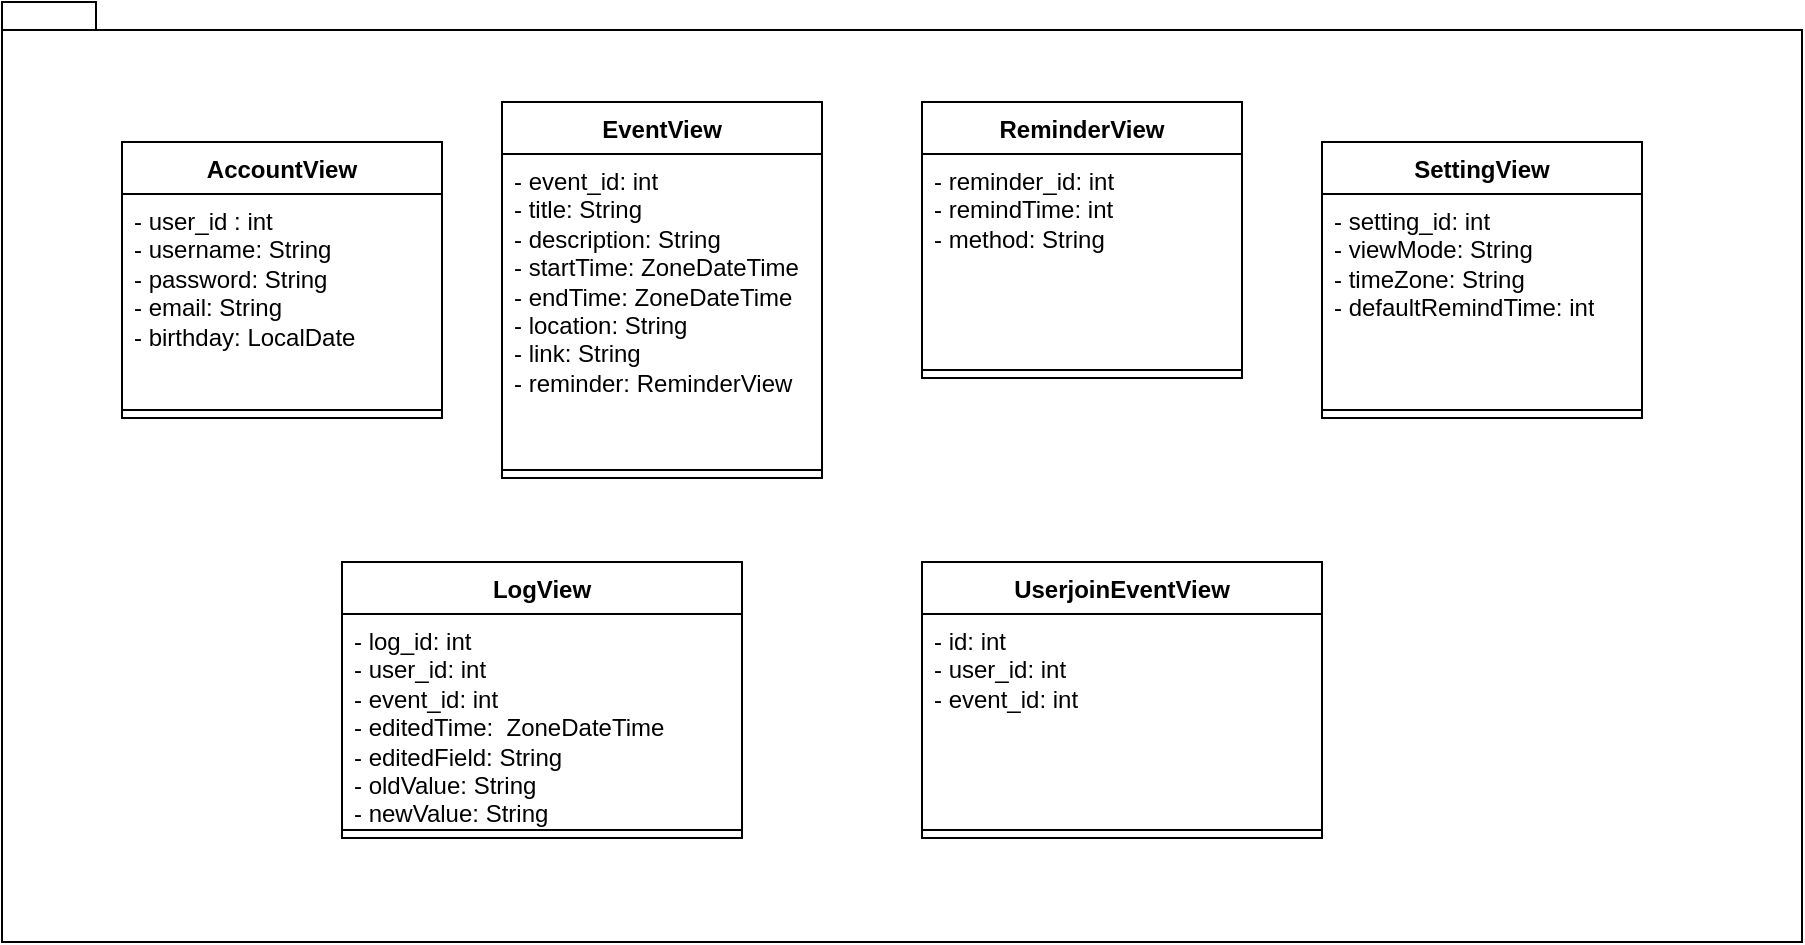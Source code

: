 <mxfile version="27.0.9">
  <diagram name="Trang-1" id="Kwfun_6c5VXlgDh2vKR1">
    <mxGraphModel dx="1882" dy="543" grid="1" gridSize="10" guides="1" tooltips="1" connect="1" arrows="1" fold="1" page="1" pageScale="1" pageWidth="827" pageHeight="1169" math="0" shadow="0">
      <root>
        <mxCell id="0" />
        <mxCell id="1" parent="0" />
        <mxCell id="7h9HQBxkHKj22sujQGrM-1" value="" style="shape=folder;fontStyle=1;spacingTop=10;tabWidth=40;tabHeight=14;tabPosition=left;html=1;whiteSpace=wrap;" vertex="1" parent="1">
          <mxGeometry x="-230" y="130" width="900" height="470" as="geometry" />
        </mxCell>
        <mxCell id="7h9HQBxkHKj22sujQGrM-2" value="AccountView" style="swimlane;fontStyle=1;align=center;verticalAlign=top;childLayout=stackLayout;horizontal=1;startSize=26;horizontalStack=0;resizeParent=1;resizeParentMax=0;resizeLast=0;collapsible=1;marginBottom=0;whiteSpace=wrap;html=1;" vertex="1" parent="1">
          <mxGeometry x="-170" y="200" width="160" height="138" as="geometry" />
        </mxCell>
        <mxCell id="7h9HQBxkHKj22sujQGrM-3" value="&lt;div&gt;- user_id : int&lt;/div&gt;-&amp;nbsp;&lt;span style=&quot;background-color: transparent; color: light-dark(rgb(0, 0, 0), rgb(255, 255, 255));&quot;&gt;username: String&lt;/span&gt;&lt;div&gt;&lt;div&gt;- password: String&lt;/div&gt;&lt;div&gt;- email: String&lt;/div&gt;&lt;div&gt;- birthday: LocalDate&lt;/div&gt;&lt;div&gt;&lt;br&gt;&lt;/div&gt;&lt;/div&gt;" style="text;strokeColor=none;fillColor=none;align=left;verticalAlign=top;spacingLeft=4;spacingRight=4;overflow=hidden;rotatable=0;points=[[0,0.5],[1,0.5]];portConstraint=eastwest;whiteSpace=wrap;html=1;" vertex="1" parent="7h9HQBxkHKj22sujQGrM-2">
          <mxGeometry y="26" width="160" height="104" as="geometry" />
        </mxCell>
        <mxCell id="7h9HQBxkHKj22sujQGrM-4" value="" style="line;strokeWidth=1;fillColor=none;align=left;verticalAlign=middle;spacingTop=-1;spacingLeft=3;spacingRight=3;rotatable=0;labelPosition=right;points=[];portConstraint=eastwest;strokeColor=inherit;" vertex="1" parent="7h9HQBxkHKj22sujQGrM-2">
          <mxGeometry y="130" width="160" height="8" as="geometry" />
        </mxCell>
        <mxCell id="7h9HQBxkHKj22sujQGrM-6" value="EventView" style="swimlane;fontStyle=1;align=center;verticalAlign=top;childLayout=stackLayout;horizontal=1;startSize=26;horizontalStack=0;resizeParent=1;resizeParentMax=0;resizeLast=0;collapsible=1;marginBottom=0;whiteSpace=wrap;html=1;" vertex="1" parent="1">
          <mxGeometry x="20" y="180" width="160" height="188" as="geometry" />
        </mxCell>
        <mxCell id="7h9HQBxkHKj22sujQGrM-7" value="&lt;div&gt;- event_id: int&lt;/div&gt;&lt;div&gt;- title: String&lt;/div&gt;&lt;div&gt;- description: String&lt;/div&gt;&lt;div&gt;- startTime: ZoneDateTime&lt;/div&gt;&lt;div&gt;- endTime: ZoneDateTime&lt;/div&gt;&lt;div&gt;- location: String&lt;/div&gt;&lt;div&gt;- link: String&lt;/div&gt;&lt;div&gt;- reminder: ReminderView&lt;/div&gt;&lt;div&gt;&lt;br&gt;&lt;/div&gt;" style="text;strokeColor=none;fillColor=none;align=left;verticalAlign=top;spacingLeft=4;spacingRight=4;overflow=hidden;rotatable=0;points=[[0,0.5],[1,0.5]];portConstraint=eastwest;whiteSpace=wrap;html=1;" vertex="1" parent="7h9HQBxkHKj22sujQGrM-6">
          <mxGeometry y="26" width="160" height="154" as="geometry" />
        </mxCell>
        <mxCell id="7h9HQBxkHKj22sujQGrM-8" value="" style="line;strokeWidth=1;fillColor=none;align=left;verticalAlign=middle;spacingTop=-1;spacingLeft=3;spacingRight=3;rotatable=0;labelPosition=right;points=[];portConstraint=eastwest;strokeColor=inherit;" vertex="1" parent="7h9HQBxkHKj22sujQGrM-6">
          <mxGeometry y="180" width="160" height="8" as="geometry" />
        </mxCell>
        <mxCell id="7h9HQBxkHKj22sujQGrM-9" value="ReminderView" style="swimlane;fontStyle=1;align=center;verticalAlign=top;childLayout=stackLayout;horizontal=1;startSize=26;horizontalStack=0;resizeParent=1;resizeParentMax=0;resizeLast=0;collapsible=1;marginBottom=0;whiteSpace=wrap;html=1;" vertex="1" parent="1">
          <mxGeometry x="230" y="180" width="160" height="138" as="geometry" />
        </mxCell>
        <mxCell id="7h9HQBxkHKj22sujQGrM-10" value="&lt;div&gt;- reminder_id: int&lt;/div&gt;&lt;div&gt;- remindTime: int&lt;/div&gt;&lt;div&gt;- method: String&lt;/div&gt;" style="text;strokeColor=none;fillColor=none;align=left;verticalAlign=top;spacingLeft=4;spacingRight=4;overflow=hidden;rotatable=0;points=[[0,0.5],[1,0.5]];portConstraint=eastwest;whiteSpace=wrap;html=1;" vertex="1" parent="7h9HQBxkHKj22sujQGrM-9">
          <mxGeometry y="26" width="160" height="104" as="geometry" />
        </mxCell>
        <mxCell id="7h9HQBxkHKj22sujQGrM-11" value="" style="line;strokeWidth=1;fillColor=none;align=left;verticalAlign=middle;spacingTop=-1;spacingLeft=3;spacingRight=3;rotatable=0;labelPosition=right;points=[];portConstraint=eastwest;strokeColor=inherit;" vertex="1" parent="7h9HQBxkHKj22sujQGrM-9">
          <mxGeometry y="130" width="160" height="8" as="geometry" />
        </mxCell>
        <mxCell id="7h9HQBxkHKj22sujQGrM-12" value="SettingView" style="swimlane;fontStyle=1;align=center;verticalAlign=top;childLayout=stackLayout;horizontal=1;startSize=26;horizontalStack=0;resizeParent=1;resizeParentMax=0;resizeLast=0;collapsible=1;marginBottom=0;whiteSpace=wrap;html=1;" vertex="1" parent="1">
          <mxGeometry x="430" y="200" width="160" height="138" as="geometry" />
        </mxCell>
        <mxCell id="7h9HQBxkHKj22sujQGrM-13" value="&lt;div&gt;- setting_id: int&lt;/div&gt;&lt;div&gt;- viewMode: String&lt;/div&gt;&lt;div&gt;- timeZone: String&lt;/div&gt;&lt;div&gt;- defaultRemindTime: int&lt;/div&gt;" style="text;strokeColor=none;fillColor=none;align=left;verticalAlign=top;spacingLeft=4;spacingRight=4;overflow=hidden;rotatable=0;points=[[0,0.5],[1,0.5]];portConstraint=eastwest;whiteSpace=wrap;html=1;" vertex="1" parent="7h9HQBxkHKj22sujQGrM-12">
          <mxGeometry y="26" width="160" height="104" as="geometry" />
        </mxCell>
        <mxCell id="7h9HQBxkHKj22sujQGrM-14" value="" style="line;strokeWidth=1;fillColor=none;align=left;verticalAlign=middle;spacingTop=-1;spacingLeft=3;spacingRight=3;rotatable=0;labelPosition=right;points=[];portConstraint=eastwest;strokeColor=inherit;" vertex="1" parent="7h9HQBxkHKj22sujQGrM-12">
          <mxGeometry y="130" width="160" height="8" as="geometry" />
        </mxCell>
        <mxCell id="7h9HQBxkHKj22sujQGrM-15" value="LogView" style="swimlane;fontStyle=1;align=center;verticalAlign=top;childLayout=stackLayout;horizontal=1;startSize=26;horizontalStack=0;resizeParent=1;resizeParentMax=0;resizeLast=0;collapsible=1;marginBottom=0;whiteSpace=wrap;html=1;" vertex="1" parent="1">
          <mxGeometry x="-60" y="410" width="200" height="138" as="geometry" />
        </mxCell>
        <mxCell id="7h9HQBxkHKj22sujQGrM-16" value="&lt;div&gt;- log_id: int&lt;/div&gt;&lt;div&gt;- user_id: int&lt;/div&gt;&lt;div&gt;- event_id: int&lt;/div&gt;&lt;div&gt;- editedTime:&amp;nbsp; ZoneDateTime&lt;/div&gt;&lt;div&gt;- editedField: String&lt;/div&gt;&lt;div&gt;- oldValue: String&lt;/div&gt;&lt;div&gt;- newValue: String&lt;/div&gt;&lt;div&gt;&lt;br&gt;&lt;/div&gt;" style="text;strokeColor=none;fillColor=none;align=left;verticalAlign=top;spacingLeft=4;spacingRight=4;overflow=hidden;rotatable=0;points=[[0,0.5],[1,0.5]];portConstraint=eastwest;whiteSpace=wrap;html=1;" vertex="1" parent="7h9HQBxkHKj22sujQGrM-15">
          <mxGeometry y="26" width="200" height="104" as="geometry" />
        </mxCell>
        <mxCell id="7h9HQBxkHKj22sujQGrM-17" value="" style="line;strokeWidth=1;fillColor=none;align=left;verticalAlign=middle;spacingTop=-1;spacingLeft=3;spacingRight=3;rotatable=0;labelPosition=right;points=[];portConstraint=eastwest;strokeColor=inherit;" vertex="1" parent="7h9HQBxkHKj22sujQGrM-15">
          <mxGeometry y="130" width="200" height="8" as="geometry" />
        </mxCell>
        <mxCell id="7h9HQBxkHKj22sujQGrM-21" value="UserjoinEventView" style="swimlane;fontStyle=1;align=center;verticalAlign=top;childLayout=stackLayout;horizontal=1;startSize=26;horizontalStack=0;resizeParent=1;resizeParentMax=0;resizeLast=0;collapsible=1;marginBottom=0;whiteSpace=wrap;html=1;" vertex="1" parent="1">
          <mxGeometry x="230" y="410" width="200" height="138" as="geometry" />
        </mxCell>
        <mxCell id="7h9HQBxkHKj22sujQGrM-22" value="&lt;div&gt;- id: int&lt;/div&gt;&lt;div&gt;- user_id: int&lt;/div&gt;&lt;div&gt;- event_id: int&lt;/div&gt;" style="text;strokeColor=none;fillColor=none;align=left;verticalAlign=top;spacingLeft=4;spacingRight=4;overflow=hidden;rotatable=0;points=[[0,0.5],[1,0.5]];portConstraint=eastwest;whiteSpace=wrap;html=1;" vertex="1" parent="7h9HQBxkHKj22sujQGrM-21">
          <mxGeometry y="26" width="200" height="104" as="geometry" />
        </mxCell>
        <mxCell id="7h9HQBxkHKj22sujQGrM-23" value="" style="line;strokeWidth=1;fillColor=none;align=left;verticalAlign=middle;spacingTop=-1;spacingLeft=3;spacingRight=3;rotatable=0;labelPosition=right;points=[];portConstraint=eastwest;strokeColor=inherit;" vertex="1" parent="7h9HQBxkHKj22sujQGrM-21">
          <mxGeometry y="130" width="200" height="8" as="geometry" />
        </mxCell>
      </root>
    </mxGraphModel>
  </diagram>
</mxfile>
